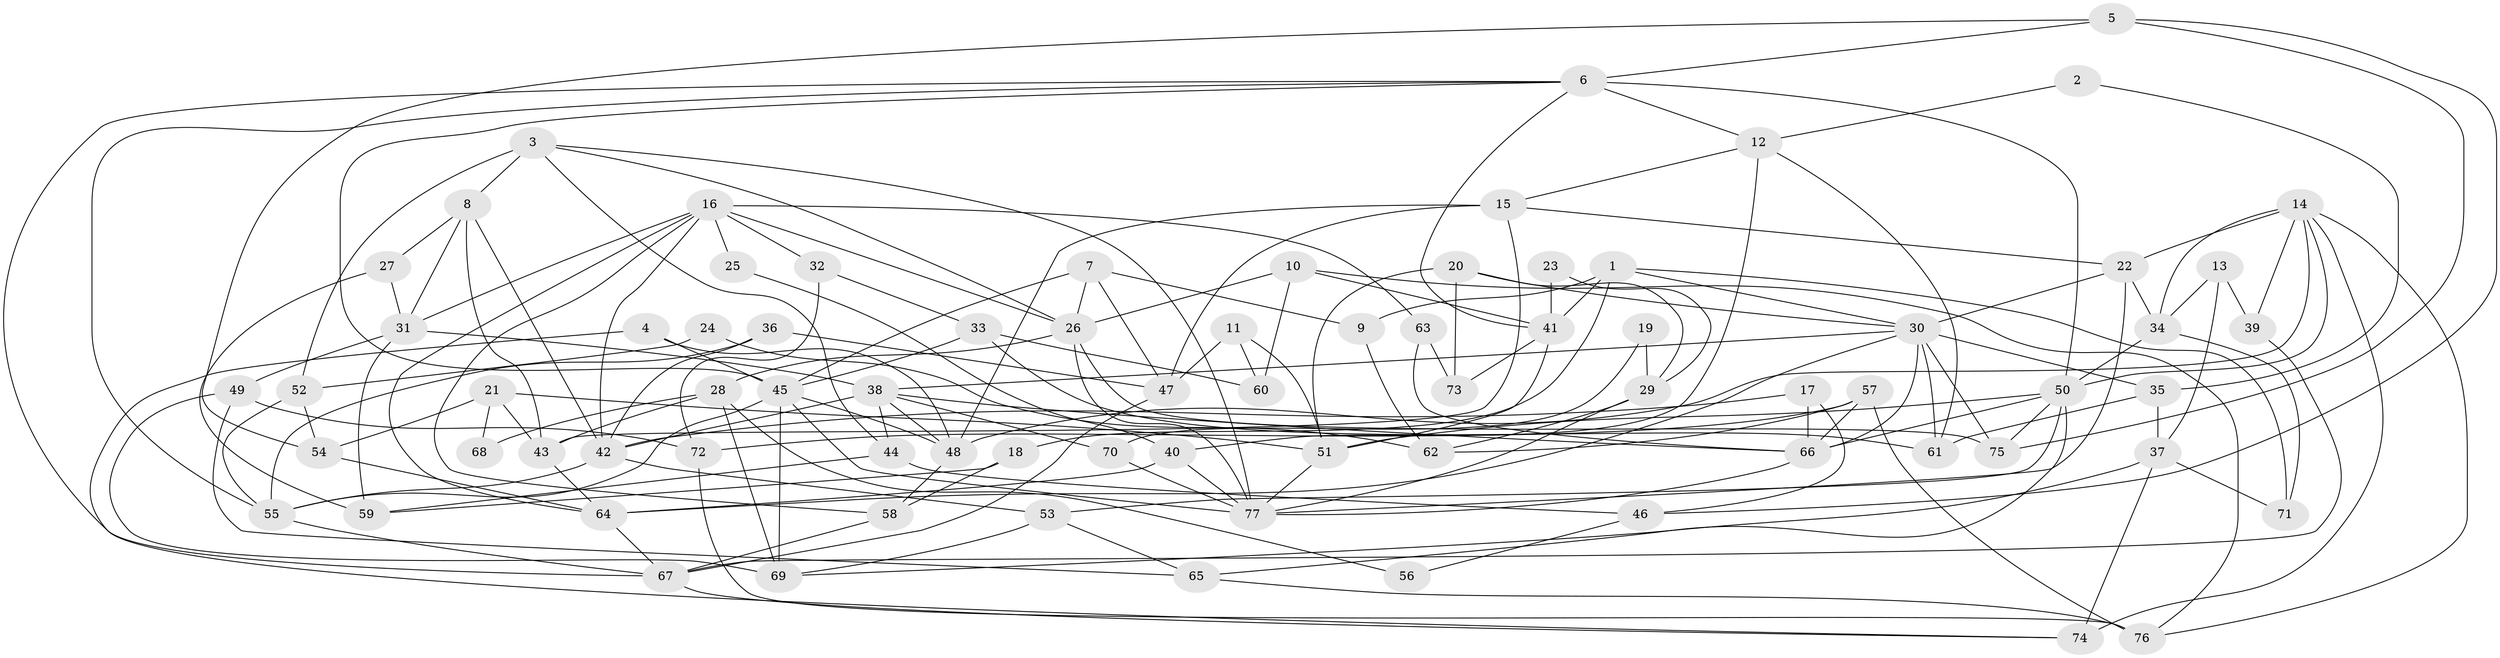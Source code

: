 // original degree distribution, {6: 0.08256880733944955, 5: 0.13761467889908258, 3: 0.27522935779816515, 2: 0.1559633027522936, 7: 0.05504587155963303, 4: 0.26605504587155965, 9: 0.009174311926605505, 8: 0.01834862385321101}
// Generated by graph-tools (version 1.1) at 2025/37/03/04/25 23:37:05]
// undirected, 77 vertices, 174 edges
graph export_dot {
  node [color=gray90,style=filled];
  1;
  2;
  3;
  4;
  5;
  6;
  7;
  8;
  9;
  10;
  11;
  12;
  13;
  14;
  15;
  16;
  17;
  18;
  19;
  20;
  21;
  22;
  23;
  24;
  25;
  26;
  27;
  28;
  29;
  30;
  31;
  32;
  33;
  34;
  35;
  36;
  37;
  38;
  39;
  40;
  41;
  42;
  43;
  44;
  45;
  46;
  47;
  48;
  49;
  50;
  51;
  52;
  53;
  54;
  55;
  56;
  57;
  58;
  59;
  60;
  61;
  62;
  63;
  64;
  65;
  66;
  67;
  68;
  69;
  70;
  71;
  72;
  73;
  74;
  75;
  76;
  77;
  1 -- 9 [weight=1.0];
  1 -- 18 [weight=1.0];
  1 -- 30 [weight=1.0];
  1 -- 41 [weight=1.0];
  1 -- 71 [weight=1.0];
  2 -- 12 [weight=1.0];
  2 -- 35 [weight=1.0];
  3 -- 8 [weight=1.0];
  3 -- 26 [weight=1.0];
  3 -- 44 [weight=1.0];
  3 -- 52 [weight=1.0];
  3 -- 77 [weight=1.0];
  4 -- 45 [weight=1.0];
  4 -- 48 [weight=1.0];
  4 -- 74 [weight=1.0];
  5 -- 6 [weight=1.0];
  5 -- 46 [weight=1.0];
  5 -- 54 [weight=1.0];
  5 -- 75 [weight=1.0];
  6 -- 12 [weight=1.0];
  6 -- 41 [weight=1.0];
  6 -- 45 [weight=1.0];
  6 -- 50 [weight=2.0];
  6 -- 55 [weight=1.0];
  6 -- 67 [weight=1.0];
  7 -- 9 [weight=1.0];
  7 -- 26 [weight=1.0];
  7 -- 45 [weight=1.0];
  7 -- 47 [weight=1.0];
  8 -- 27 [weight=1.0];
  8 -- 31 [weight=1.0];
  8 -- 42 [weight=1.0];
  8 -- 43 [weight=1.0];
  9 -- 62 [weight=1.0];
  10 -- 26 [weight=1.0];
  10 -- 41 [weight=1.0];
  10 -- 60 [weight=1.0];
  10 -- 76 [weight=1.0];
  11 -- 47 [weight=1.0];
  11 -- 51 [weight=1.0];
  11 -- 60 [weight=1.0];
  12 -- 15 [weight=1.0];
  12 -- 40 [weight=1.0];
  12 -- 61 [weight=1.0];
  13 -- 34 [weight=1.0];
  13 -- 37 [weight=2.0];
  13 -- 39 [weight=1.0];
  14 -- 22 [weight=1.0];
  14 -- 34 [weight=1.0];
  14 -- 39 [weight=1.0];
  14 -- 48 [weight=1.0];
  14 -- 50 [weight=1.0];
  14 -- 74 [weight=1.0];
  14 -- 76 [weight=1.0];
  15 -- 22 [weight=1.0];
  15 -- 43 [weight=1.0];
  15 -- 47 [weight=1.0];
  15 -- 48 [weight=1.0];
  16 -- 25 [weight=1.0];
  16 -- 26 [weight=1.0];
  16 -- 31 [weight=1.0];
  16 -- 32 [weight=1.0];
  16 -- 42 [weight=1.0];
  16 -- 58 [weight=1.0];
  16 -- 63 [weight=1.0];
  16 -- 64 [weight=1.0];
  17 -- 42 [weight=1.0];
  17 -- 46 [weight=1.0];
  17 -- 66 [weight=1.0];
  18 -- 58 [weight=1.0];
  18 -- 59 [weight=1.0];
  19 -- 29 [weight=1.0];
  19 -- 70 [weight=1.0];
  20 -- 29 [weight=1.0];
  20 -- 30 [weight=1.0];
  20 -- 51 [weight=1.0];
  20 -- 73 [weight=1.0];
  21 -- 43 [weight=1.0];
  21 -- 51 [weight=1.0];
  21 -- 54 [weight=1.0];
  21 -- 68 [weight=1.0];
  22 -- 30 [weight=1.0];
  22 -- 34 [weight=1.0];
  22 -- 77 [weight=2.0];
  23 -- 29 [weight=1.0];
  23 -- 41 [weight=1.0];
  24 -- 52 [weight=1.0];
  24 -- 62 [weight=1.0];
  25 -- 40 [weight=1.0];
  26 -- 28 [weight=3.0];
  26 -- 75 [weight=1.0];
  26 -- 77 [weight=1.0];
  27 -- 31 [weight=1.0];
  27 -- 59 [weight=2.0];
  28 -- 43 [weight=1.0];
  28 -- 56 [weight=1.0];
  28 -- 68 [weight=1.0];
  28 -- 69 [weight=1.0];
  29 -- 62 [weight=1.0];
  29 -- 77 [weight=1.0];
  30 -- 35 [weight=1.0];
  30 -- 38 [weight=1.0];
  30 -- 61 [weight=1.0];
  30 -- 64 [weight=1.0];
  30 -- 66 [weight=1.0];
  30 -- 75 [weight=1.0];
  31 -- 38 [weight=1.0];
  31 -- 49 [weight=1.0];
  31 -- 59 [weight=1.0];
  32 -- 33 [weight=1.0];
  32 -- 72 [weight=1.0];
  33 -- 45 [weight=1.0];
  33 -- 60 [weight=1.0];
  33 -- 61 [weight=1.0];
  34 -- 50 [weight=1.0];
  34 -- 71 [weight=1.0];
  35 -- 37 [weight=1.0];
  35 -- 61 [weight=1.0];
  36 -- 42 [weight=1.0];
  36 -- 47 [weight=1.0];
  36 -- 55 [weight=1.0];
  37 -- 69 [weight=1.0];
  37 -- 71 [weight=1.0];
  37 -- 74 [weight=2.0];
  38 -- 42 [weight=1.0];
  38 -- 44 [weight=1.0];
  38 -- 48 [weight=1.0];
  38 -- 66 [weight=1.0];
  38 -- 70 [weight=1.0];
  39 -- 67 [weight=1.0];
  40 -- 64 [weight=1.0];
  40 -- 77 [weight=2.0];
  41 -- 51 [weight=1.0];
  41 -- 73 [weight=1.0];
  42 -- 53 [weight=1.0];
  42 -- 55 [weight=1.0];
  43 -- 64 [weight=1.0];
  44 -- 46 [weight=1.0];
  44 -- 59 [weight=1.0];
  45 -- 48 [weight=1.0];
  45 -- 55 [weight=1.0];
  45 -- 69 [weight=1.0];
  45 -- 77 [weight=1.0];
  46 -- 56 [weight=1.0];
  47 -- 67 [weight=1.0];
  48 -- 58 [weight=1.0];
  49 -- 65 [weight=1.0];
  49 -- 69 [weight=1.0];
  49 -- 72 [weight=1.0];
  50 -- 51 [weight=1.0];
  50 -- 53 [weight=1.0];
  50 -- 65 [weight=1.0];
  50 -- 66 [weight=1.0];
  50 -- 75 [weight=2.0];
  51 -- 77 [weight=1.0];
  52 -- 54 [weight=1.0];
  52 -- 55 [weight=1.0];
  53 -- 65 [weight=1.0];
  53 -- 69 [weight=1.0];
  54 -- 64 [weight=1.0];
  55 -- 67 [weight=1.0];
  57 -- 62 [weight=1.0];
  57 -- 66 [weight=1.0];
  57 -- 72 [weight=1.0];
  57 -- 76 [weight=1.0];
  58 -- 67 [weight=1.0];
  63 -- 66 [weight=1.0];
  63 -- 73 [weight=1.0];
  64 -- 67 [weight=1.0];
  65 -- 76 [weight=1.0];
  66 -- 77 [weight=1.0];
  67 -- 74 [weight=1.0];
  70 -- 77 [weight=1.0];
  72 -- 76 [weight=1.0];
}
